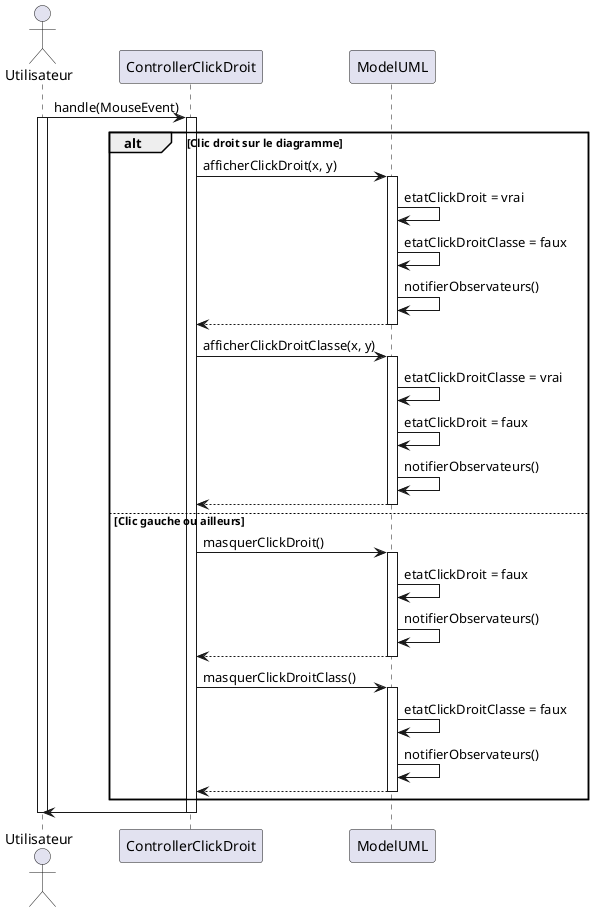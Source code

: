 @startuml
actor User as "Utilisateur"
participant "ControllerClickDroit" as Ctrl
participant "ModelUML" as Model


User -> Ctrl : handle(MouseEvent)
activate Ctrl
activate User

alt Clic droit sur le diagramme
    Ctrl -> Model : afficherClickDroit(x, y)
    activate Model
    Model -> Model : etatClickDroit = vrai
    Model -> Model : etatClickDroitClasse = faux
    Model -> Model : notifierObservateurs()
    Model --> Ctrl
    deactivate Model
    Ctrl -> Model : afficherClickDroitClasse(x, y)
    activate Model
    Model -> Model : etatClickDroitClasse = vrai
    Model -> Model : etatClickDroit = faux
    Model -> Model : notifierObservateurs()
    Model --> Ctrl

    deactivate Model

else Clic gauche ou ailleurs
    Ctrl -> Model : masquerClickDroit()
    activate Model
    Model -> Model : etatClickDroit = faux
    Model -> Model : notifierObservateurs()
    Model --> Ctrl
    deactivate Model

    Ctrl -> Model : masquerClickDroitClass()
    activate Model
    Model -> Model : etatClickDroitClasse = faux

    Model -> Model : notifierObservateurs()
    Model --> Ctrl
    deactivate Model
end
Ctrl -> User
deactivate User
deactivate Ctrl
@enduml
